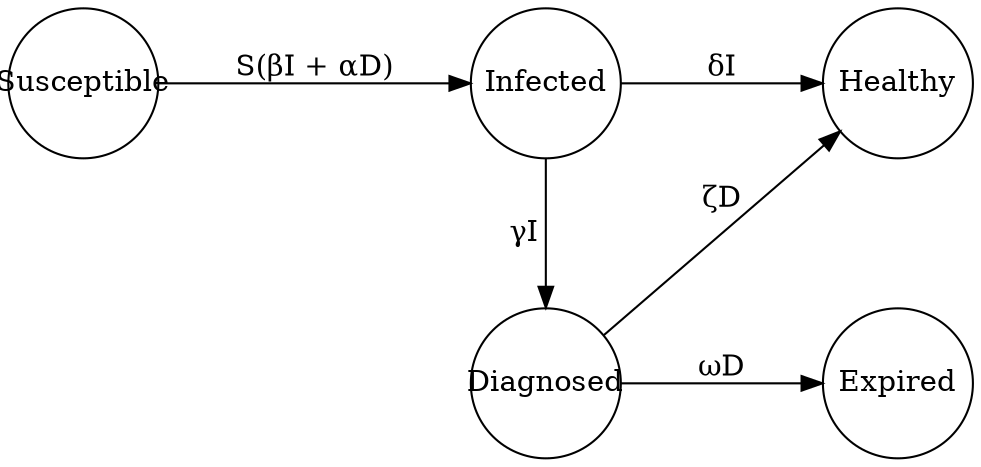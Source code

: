 // The Round Table
digraph {
	rankdir=LR
	node [fixedsize=true shape=circle width=1]
	edge [minlen=2]
	S [label=Susceptible]
	I [label=Infected]
	D [label=Diagnosed]
	H [label=Healthy]
	E [label=Expired]
	S -> I [label="S(βI + αD)"]
	I -> D [label="γI"]
	I -> H [label="δI"]
	D -> H [label="ζD"]
	D -> E [label="ωD"]
	subgraph child1 {
		rank=same
		I
		D
		I -> D [style=invis]
	}
	subgraph child2 {
		rank=same
		H
		E
		H -> E [style=invis]
	}
}
